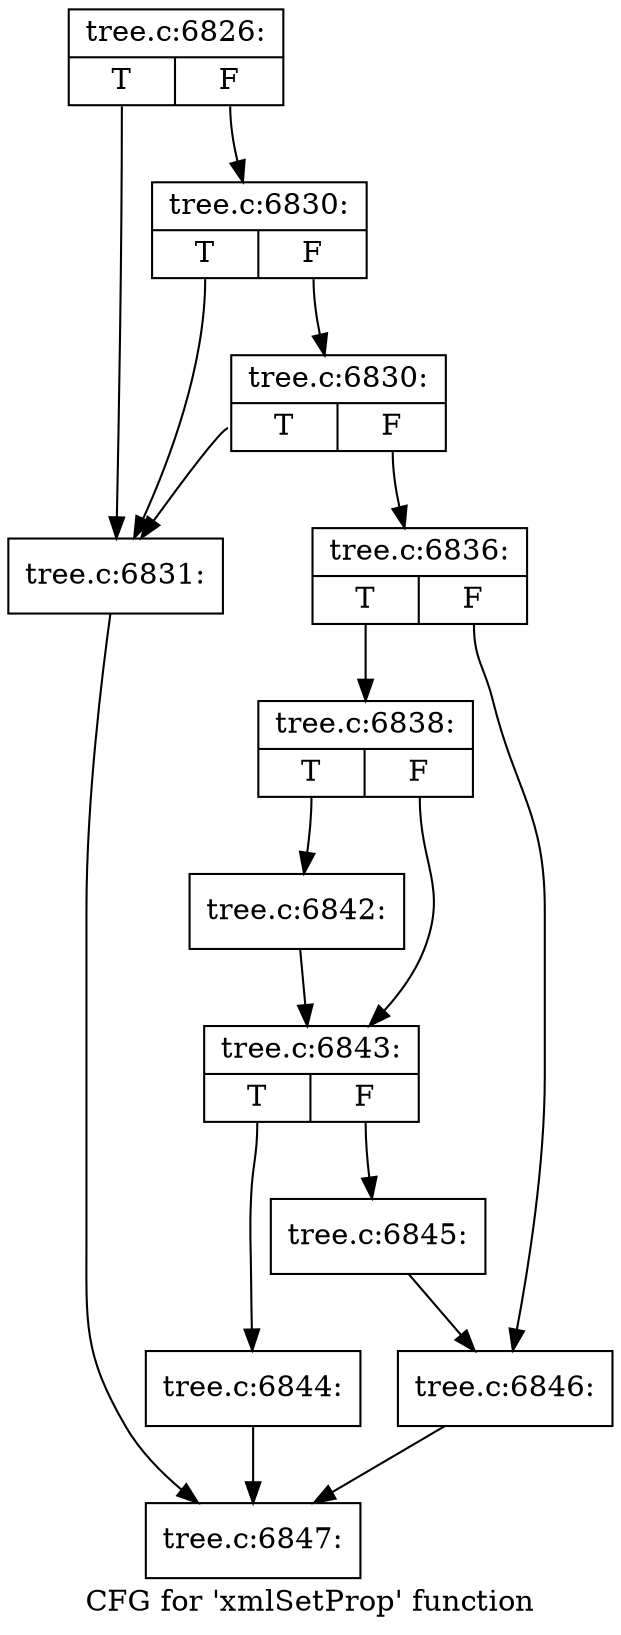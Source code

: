 digraph "CFG for 'xmlSetProp' function" {
	label="CFG for 'xmlSetProp' function";

	Node0x463ef90 [shape=record,label="{tree.c:6826:|{<s0>T|<s1>F}}"];
	Node0x463ef90:s0 -> Node0x4641ce0;
	Node0x463ef90:s1 -> Node0x4641e00;
	Node0x4641e00 [shape=record,label="{tree.c:6830:|{<s0>T|<s1>F}}"];
	Node0x4641e00:s0 -> Node0x4641ce0;
	Node0x4641e00:s1 -> Node0x4641d80;
	Node0x4641d80 [shape=record,label="{tree.c:6830:|{<s0>T|<s1>F}}"];
	Node0x4641d80:s0 -> Node0x4641ce0;
	Node0x4641d80:s1 -> Node0x4641d30;
	Node0x4641ce0 [shape=record,label="{tree.c:6831:}"];
	Node0x4641ce0 -> Node0x4640d30;
	Node0x4641d30 [shape=record,label="{tree.c:6836:|{<s0>T|<s1>F}}"];
	Node0x4641d30:s0 -> Node0x4642a90;
	Node0x4641d30:s1 -> Node0x4642ae0;
	Node0x4642a90 [shape=record,label="{tree.c:6838:|{<s0>T|<s1>F}}"];
	Node0x4642a90:s0 -> Node0x4643b00;
	Node0x4642a90:s1 -> Node0x4643b50;
	Node0x4643b00 [shape=record,label="{tree.c:6842:}"];
	Node0x4643b00 -> Node0x4643b50;
	Node0x4643b50 [shape=record,label="{tree.c:6843:|{<s0>T|<s1>F}}"];
	Node0x4643b50:s0 -> Node0x4644080;
	Node0x4643b50:s1 -> Node0x46440d0;
	Node0x4644080 [shape=record,label="{tree.c:6844:}"];
	Node0x4644080 -> Node0x4640d30;
	Node0x46440d0 [shape=record,label="{tree.c:6845:}"];
	Node0x46440d0 -> Node0x4642ae0;
	Node0x4642ae0 [shape=record,label="{tree.c:6846:}"];
	Node0x4642ae0 -> Node0x4640d30;
	Node0x4640d30 [shape=record,label="{tree.c:6847:}"];
}
